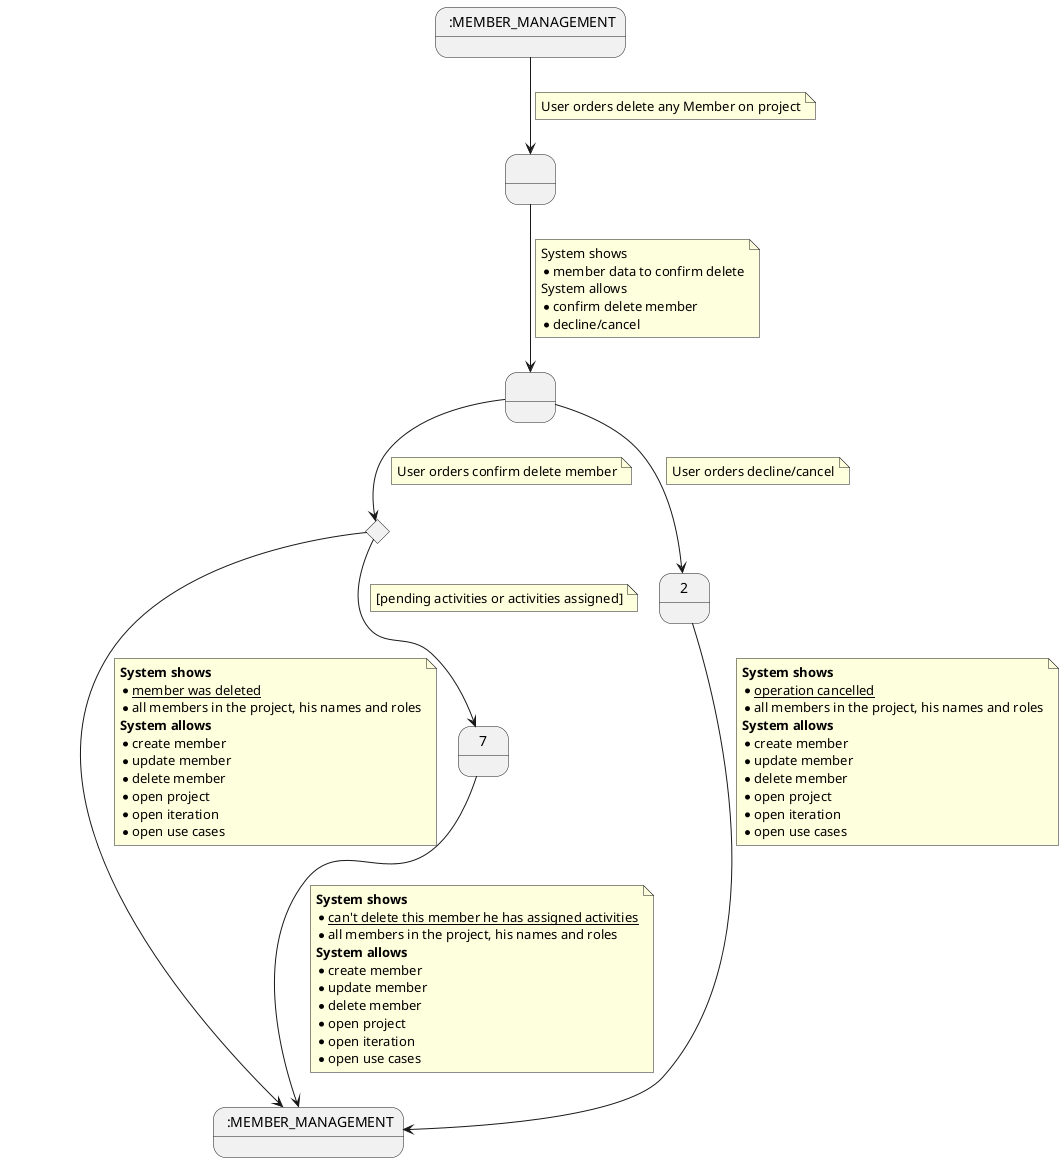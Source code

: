 @startuml

state 0 as " :MEMBER_MANAGEMENT"
state 1 as " "
state 3 as " "
state 4 <<choice>>
state 6 as " :MEMBER_MANAGEMENT"



0 --> 1
note on link
    User orders delete any Member on project
end note
1 --> 3
note on link
    System shows
    * member data to confirm delete
    System allows
    * confirm delete member
    * decline/cancel
end note

3 --> 2
note on link
    User orders decline/cancel
end note

3 --> 4
note on link
    User orders confirm delete member
end note


4 --> 7
note on link
[pending activities or activities assigned]
end note

7 --> 6
note on link
<b>System shows</b>
* __can't delete this member he has assigned activities__
* all members in the project, his names and roles
<b>System allows</b>
* create member
* update member
* delete member
* open project
* open iteration
* open use cases
end note

2 --> 6
note on link
<b>System shows</b>
* __operation cancelled__
* all members in the project, his names and roles
<b>System allows</b>
* create member
* update member
* delete member
* open project
* open iteration
* open use cases
end note

4 --> 6
note on link
<b>System shows</b>
* __member was deleted__
* all members in the project, his names and roles
<b>System allows</b>
* create member
* update member
* delete member
* open project
* open iteration
* open use cases
end note
@enduml
